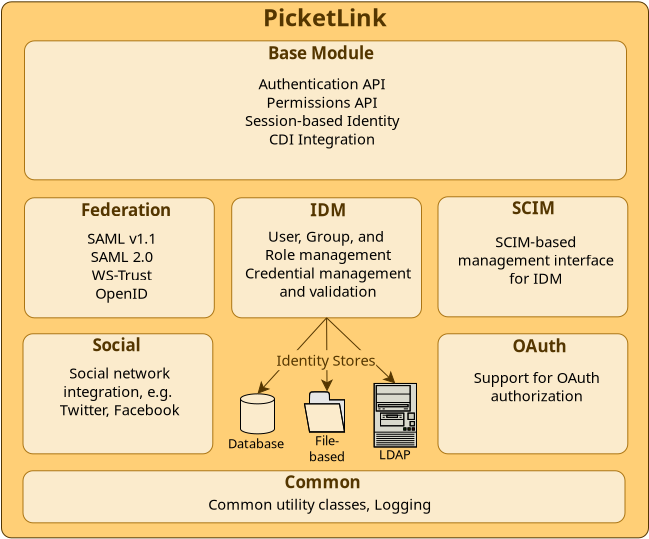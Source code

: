 <?xml version="1.0" encoding="UTF-8"?>
<dia:diagram xmlns:dia="http://www.lysator.liu.se/~alla/dia/">
  <dia:layer name="Background" visible="true" active="true">
    <dia:object type="Standard - Box" version="0" id="O0">
      <dia:attribute name="obj_pos">
        <dia:point val="8.4,1.6"/>
      </dia:attribute>
      <dia:attribute name="obj_bb">
        <dia:rectangle val="8.375,1.575;40.775,28.425"/>
      </dia:attribute>
      <dia:attribute name="elem_corner">
        <dia:point val="8.4,1.6"/>
      </dia:attribute>
      <dia:attribute name="elem_width">
        <dia:real val="32.35"/>
      </dia:attribute>
      <dia:attribute name="elem_height">
        <dia:real val="26.8"/>
      </dia:attribute>
      <dia:attribute name="border_width">
        <dia:real val="0.05"/>
      </dia:attribute>
      <dia:attribute name="border_color">
        <dia:color val="#543600"/>
      </dia:attribute>
      <dia:attribute name="inner_color">
        <dia:color val="#ffcf76"/>
      </dia:attribute>
      <dia:attribute name="show_background">
        <dia:boolean val="true"/>
      </dia:attribute>
      <dia:attribute name="corner_radius">
        <dia:real val="0.5"/>
      </dia:attribute>
    </dia:object>
    <dia:group>
      <dia:object type="Standard - Box" version="0" id="O1">
        <dia:attribute name="obj_pos">
          <dia:point val="9.55,3.55"/>
        </dia:attribute>
        <dia:attribute name="obj_bb">
          <dia:rectangle val="9.525,3.525;39.675,10.525"/>
        </dia:attribute>
        <dia:attribute name="elem_corner">
          <dia:point val="9.55,3.55"/>
        </dia:attribute>
        <dia:attribute name="elem_width">
          <dia:real val="30.1"/>
        </dia:attribute>
        <dia:attribute name="elem_height">
          <dia:real val="6.95"/>
        </dia:attribute>
        <dia:attribute name="border_width">
          <dia:real val="0.05"/>
        </dia:attribute>
        <dia:attribute name="border_color">
          <dia:color val="#ab7513"/>
        </dia:attribute>
        <dia:attribute name="inner_color">
          <dia:color val="#fbebcc"/>
        </dia:attribute>
        <dia:attribute name="show_background">
          <dia:boolean val="true"/>
        </dia:attribute>
        <dia:attribute name="corner_radius">
          <dia:real val="0.5"/>
        </dia:attribute>
      </dia:object>
      <dia:object type="Standard - Text" version="1" id="O2">
        <dia:attribute name="obj_pos">
          <dia:point val="24.425,4.475"/>
        </dia:attribute>
        <dia:attribute name="obj_bb">
          <dia:rectangle val="21.895,3.695;26.955,4.67"/>
        </dia:attribute>
        <dia:attribute name="text">
          <dia:composite type="text">
            <dia:attribute name="string">
              <dia:string>#Base Module#</dia:string>
            </dia:attribute>
            <dia:attribute name="font">
              <dia:font family="NanumGothic" style="80" name="Courier"/>
            </dia:attribute>
            <dia:attribute name="height">
              <dia:real val="1.058"/>
            </dia:attribute>
            <dia:attribute name="pos">
              <dia:point val="24.425,4.475"/>
            </dia:attribute>
            <dia:attribute name="color">
              <dia:color val="#543600"/>
            </dia:attribute>
            <dia:attribute name="alignment">
              <dia:enum val="1"/>
            </dia:attribute>
          </dia:composite>
        </dia:attribute>
        <dia:attribute name="valign">
          <dia:enum val="3"/>
        </dia:attribute>
      </dia:object>
    </dia:group>
    <dia:object type="Standard - Text" version="1" id="O3">
      <dia:attribute name="obj_pos">
        <dia:point val="24.575,2.825"/>
      </dia:attribute>
      <dia:attribute name="obj_bb">
        <dia:rectangle val="21.861,1.735;27.289,3.098"/>
      </dia:attribute>
      <dia:attribute name="text">
        <dia:composite type="text">
          <dia:attribute name="string">
            <dia:string>#PicketLink#</dia:string>
          </dia:attribute>
          <dia:attribute name="font">
            <dia:font family="NanumGothic" style="80" name="Courier"/>
          </dia:attribute>
          <dia:attribute name="height">
            <dia:real val="1.482"/>
          </dia:attribute>
          <dia:attribute name="pos">
            <dia:point val="24.575,2.825"/>
          </dia:attribute>
          <dia:attribute name="color">
            <dia:color val="#543600"/>
          </dia:attribute>
          <dia:attribute name="alignment">
            <dia:enum val="1"/>
          </dia:attribute>
        </dia:composite>
      </dia:attribute>
      <dia:attribute name="valign">
        <dia:enum val="3"/>
      </dia:attribute>
    </dia:object>
    <dia:object type="Standard - Text" version="1" id="O4">
      <dia:attribute name="obj_pos">
        <dia:point val="24.425,5.975"/>
      </dia:attribute>
      <dia:attribute name="obj_bb">
        <dia:rectangle val="20.681,5.3;28.169,8.897"/>
      </dia:attribute>
      <dia:attribute name="text">
        <dia:composite type="text">
          <dia:attribute name="string">
            <dia:string>#Authentication API
Permissions API
Session-based Identity
CDI Integration#</dia:string>
          </dia:attribute>
          <dia:attribute name="font">
            <dia:font family="NanumGothic" style="0" name="Courier"/>
          </dia:attribute>
          <dia:attribute name="height">
            <dia:real val="0.917"/>
          </dia:attribute>
          <dia:attribute name="pos">
            <dia:point val="24.425,5.975"/>
          </dia:attribute>
          <dia:attribute name="color">
            <dia:color val="#000000"/>
          </dia:attribute>
          <dia:attribute name="alignment">
            <dia:enum val="1"/>
          </dia:attribute>
        </dia:composite>
      </dia:attribute>
      <dia:attribute name="valign">
        <dia:enum val="3"/>
      </dia:attribute>
    </dia:object>
    <dia:group>
      <dia:object type="Standard - Box" version="0" id="O5">
        <dia:attribute name="obj_pos">
          <dia:point val="9.55,11.395"/>
        </dia:attribute>
        <dia:attribute name="obj_bb">
          <dia:rectangle val="9.525,11.37;19.065,17.425"/>
        </dia:attribute>
        <dia:attribute name="elem_corner">
          <dia:point val="9.55,11.395"/>
        </dia:attribute>
        <dia:attribute name="elem_width">
          <dia:real val="9.49"/>
        </dia:attribute>
        <dia:attribute name="elem_height">
          <dia:real val="6.005"/>
        </dia:attribute>
        <dia:attribute name="border_width">
          <dia:real val="0.05"/>
        </dia:attribute>
        <dia:attribute name="border_color">
          <dia:color val="#ab7513"/>
        </dia:attribute>
        <dia:attribute name="inner_color">
          <dia:color val="#fbebcc"/>
        </dia:attribute>
        <dia:attribute name="show_background">
          <dia:boolean val="true"/>
        </dia:attribute>
        <dia:attribute name="corner_radius">
          <dia:real val="0.5"/>
        </dia:attribute>
      </dia:object>
      <dia:object type="Standard - Text" version="1" id="O6">
        <dia:attribute name="obj_pos">
          <dia:point val="14.625,12.32"/>
        </dia:attribute>
        <dia:attribute name="obj_bb">
          <dia:rectangle val="12.539,11.54;16.711,12.515"/>
        </dia:attribute>
        <dia:attribute name="text">
          <dia:composite type="text">
            <dia:attribute name="string">
              <dia:string>#Federation#</dia:string>
            </dia:attribute>
            <dia:attribute name="font">
              <dia:font family="NanumGothic" style="80" name="Courier"/>
            </dia:attribute>
            <dia:attribute name="height">
              <dia:real val="1.058"/>
            </dia:attribute>
            <dia:attribute name="pos">
              <dia:point val="14.625,12.32"/>
            </dia:attribute>
            <dia:attribute name="color">
              <dia:color val="#543600"/>
            </dia:attribute>
            <dia:attribute name="alignment">
              <dia:enum val="1"/>
            </dia:attribute>
          </dia:composite>
        </dia:attribute>
        <dia:attribute name="valign">
          <dia:enum val="3"/>
        </dia:attribute>
      </dia:object>
    </dia:group>
    <dia:group>
      <dia:object type="Standard - Box" version="0" id="O7">
        <dia:attribute name="obj_pos">
          <dia:point val="19.91,11.395"/>
        </dia:attribute>
        <dia:attribute name="obj_bb">
          <dia:rectangle val="19.885,11.37;29.425,17.425"/>
        </dia:attribute>
        <dia:attribute name="elem_corner">
          <dia:point val="19.91,11.395"/>
        </dia:attribute>
        <dia:attribute name="elem_width">
          <dia:real val="9.49"/>
        </dia:attribute>
        <dia:attribute name="elem_height">
          <dia:real val="6.005"/>
        </dia:attribute>
        <dia:attribute name="border_width">
          <dia:real val="0.05"/>
        </dia:attribute>
        <dia:attribute name="border_color">
          <dia:color val="#ab7513"/>
        </dia:attribute>
        <dia:attribute name="inner_color">
          <dia:color val="#fbebcc"/>
        </dia:attribute>
        <dia:attribute name="show_background">
          <dia:boolean val="true"/>
        </dia:attribute>
        <dia:attribute name="corner_radius">
          <dia:real val="0.5"/>
        </dia:attribute>
      </dia:object>
      <dia:object type="Standard - Text" version="1" id="O8">
        <dia:attribute name="obj_pos">
          <dia:point val="24.735,12.32"/>
        </dia:attribute>
        <dia:attribute name="obj_bb">
          <dia:rectangle val="23.915,11.54;25.555,12.515"/>
        </dia:attribute>
        <dia:attribute name="text">
          <dia:composite type="text">
            <dia:attribute name="string">
              <dia:string>#IDM#</dia:string>
            </dia:attribute>
            <dia:attribute name="font">
              <dia:font family="NanumGothic" style="80" name="Courier"/>
            </dia:attribute>
            <dia:attribute name="height">
              <dia:real val="1.058"/>
            </dia:attribute>
            <dia:attribute name="pos">
              <dia:point val="24.735,12.32"/>
            </dia:attribute>
            <dia:attribute name="color">
              <dia:color val="#543600"/>
            </dia:attribute>
            <dia:attribute name="alignment">
              <dia:enum val="1"/>
            </dia:attribute>
          </dia:composite>
        </dia:attribute>
        <dia:attribute name="valign">
          <dia:enum val="3"/>
        </dia:attribute>
      </dia:object>
    </dia:group>
    <dia:group>
      <dia:object type="Standard - Box" version="0" id="O9">
        <dia:attribute name="obj_pos">
          <dia:point val="9.475,18.195"/>
        </dia:attribute>
        <dia:attribute name="obj_bb">
          <dia:rectangle val="9.45,18.17;18.99,24.225"/>
        </dia:attribute>
        <dia:attribute name="elem_corner">
          <dia:point val="9.475,18.195"/>
        </dia:attribute>
        <dia:attribute name="elem_width">
          <dia:real val="9.49"/>
        </dia:attribute>
        <dia:attribute name="elem_height">
          <dia:real val="6.005"/>
        </dia:attribute>
        <dia:attribute name="border_width">
          <dia:real val="0.05"/>
        </dia:attribute>
        <dia:attribute name="border_color">
          <dia:color val="#ab7513"/>
        </dia:attribute>
        <dia:attribute name="inner_color">
          <dia:color val="#fbebcc"/>
        </dia:attribute>
        <dia:attribute name="show_background">
          <dia:boolean val="true"/>
        </dia:attribute>
        <dia:attribute name="corner_radius">
          <dia:real val="0.5"/>
        </dia:attribute>
      </dia:object>
      <dia:object type="Standard - Text" version="1" id="O10">
        <dia:attribute name="obj_pos">
          <dia:point val="14.15,19.07"/>
        </dia:attribute>
        <dia:attribute name="obj_bb">
          <dia:rectangle val="13.021,18.29;15.279,19.265"/>
        </dia:attribute>
        <dia:attribute name="text">
          <dia:composite type="text">
            <dia:attribute name="string">
              <dia:string>#Social#</dia:string>
            </dia:attribute>
            <dia:attribute name="font">
              <dia:font family="NanumGothic" style="80" name="Courier"/>
            </dia:attribute>
            <dia:attribute name="height">
              <dia:real val="1.058"/>
            </dia:attribute>
            <dia:attribute name="pos">
              <dia:point val="14.15,19.07"/>
            </dia:attribute>
            <dia:attribute name="color">
              <dia:color val="#543600"/>
            </dia:attribute>
            <dia:attribute name="alignment">
              <dia:enum val="1"/>
            </dia:attribute>
          </dia:composite>
        </dia:attribute>
        <dia:attribute name="valign">
          <dia:enum val="3"/>
        </dia:attribute>
      </dia:object>
    </dia:group>
    <dia:group>
      <dia:object type="Network - Storage" version="1" id="O11">
        <dia:attribute name="obj_pos">
          <dia:point val="20.35,21.2"/>
        </dia:attribute>
        <dia:attribute name="obj_bb">
          <dia:rectangle val="20.325,21.175;22.075,24.05"/>
        </dia:attribute>
        <dia:attribute name="meta">
          <dia:composite type="dict"/>
        </dia:attribute>
        <dia:attribute name="elem_corner">
          <dia:point val="20.35,21.2"/>
        </dia:attribute>
        <dia:attribute name="elem_width">
          <dia:real val="1.7"/>
        </dia:attribute>
        <dia:attribute name="elem_height">
          <dia:real val="2.0"/>
        </dia:attribute>
        <dia:attribute name="line_width">
          <dia:real val="0.05"/>
        </dia:attribute>
        <dia:attribute name="line_colour">
          <dia:color val="#000000"/>
        </dia:attribute>
        <dia:attribute name="fill_colour">
          <dia:color val="#fbebcc"/>
        </dia:attribute>
        <dia:attribute name="show_background">
          <dia:boolean val="true"/>
        </dia:attribute>
        <dia:attribute name="line_style">
          <dia:enum val="0"/>
          <dia:real val="1"/>
        </dia:attribute>
        <dia:attribute name="padding">
          <dia:real val="0.1"/>
        </dia:attribute>
        <dia:attribute name="text">
          <dia:composite type="text">
            <dia:attribute name="string">
              <dia:string>##</dia:string>
            </dia:attribute>
            <dia:attribute name="font">
              <dia:font family="sans" style="0" name="Helvetica"/>
            </dia:attribute>
            <dia:attribute name="height">
              <dia:real val="0.8"/>
            </dia:attribute>
            <dia:attribute name="pos">
              <dia:point val="21.2,23.8"/>
            </dia:attribute>
            <dia:attribute name="color">
              <dia:color val="#000000"/>
            </dia:attribute>
            <dia:attribute name="alignment">
              <dia:enum val="1"/>
            </dia:attribute>
          </dia:composite>
        </dia:attribute>
        <dia:attribute name="flip_horizontal">
          <dia:boolean val="false"/>
        </dia:attribute>
        <dia:attribute name="flip_vertical">
          <dia:boolean val="false"/>
        </dia:attribute>
        <dia:attribute name="subscale">
          <dia:real val="1"/>
        </dia:attribute>
      </dia:object>
      <dia:object type="Standard - Text" version="1" id="O12">
        <dia:attribute name="obj_pos">
          <dia:point val="19.725,23.925"/>
        </dia:attribute>
        <dia:attribute name="obj_bb">
          <dia:rectangle val="19.725,23.33;22.78,24.075"/>
        </dia:attribute>
        <dia:attribute name="text">
          <dia:composite type="text">
            <dia:attribute name="string">
              <dia:string>#Database#</dia:string>
            </dia:attribute>
            <dia:attribute name="font">
              <dia:font family="sans" style="0" name="Helvetica"/>
            </dia:attribute>
            <dia:attribute name="height">
              <dia:real val="0.8"/>
            </dia:attribute>
            <dia:attribute name="pos">
              <dia:point val="19.725,23.925"/>
            </dia:attribute>
            <dia:attribute name="color">
              <dia:color val="#000000"/>
            </dia:attribute>
            <dia:attribute name="alignment">
              <dia:enum val="0"/>
            </dia:attribute>
          </dia:composite>
        </dia:attribute>
        <dia:attribute name="valign">
          <dia:enum val="3"/>
        </dia:attribute>
      </dia:object>
    </dia:group>
    <dia:group>
      <dia:object type="Filesystem - Folder" version="1" id="O13">
        <dia:attribute name="obj_pos">
          <dia:point val="23.55,21.1"/>
        </dia:attribute>
        <dia:attribute name="obj_bb">
          <dia:rectangle val="23.52,21.075;25.58,23.125"/>
        </dia:attribute>
        <dia:attribute name="meta">
          <dia:composite type="dict"/>
        </dia:attribute>
        <dia:attribute name="elem_corner">
          <dia:point val="23.55,21.1"/>
        </dia:attribute>
        <dia:attribute name="elem_width">
          <dia:real val="2"/>
        </dia:attribute>
        <dia:attribute name="elem_height">
          <dia:real val="2"/>
        </dia:attribute>
        <dia:attribute name="line_width">
          <dia:real val="0.05"/>
        </dia:attribute>
        <dia:attribute name="line_colour">
          <dia:color val="#000000"/>
        </dia:attribute>
        <dia:attribute name="fill_colour">
          <dia:color val="#fbebcc"/>
        </dia:attribute>
        <dia:attribute name="show_background">
          <dia:boolean val="true"/>
        </dia:attribute>
        <dia:attribute name="line_style">
          <dia:enum val="0"/>
          <dia:real val="1"/>
        </dia:attribute>
        <dia:attribute name="padding">
          <dia:real val="0.1"/>
        </dia:attribute>
        <dia:attribute name="text">
          <dia:composite type="text">
            <dia:attribute name="string">
              <dia:string>##</dia:string>
            </dia:attribute>
            <dia:attribute name="font">
              <dia:font family="sans" style="0" name="Helvetica"/>
            </dia:attribute>
            <dia:attribute name="height">
              <dia:real val="0.8"/>
            </dia:attribute>
            <dia:attribute name="pos">
              <dia:point val="24.55,22.4"/>
            </dia:attribute>
            <dia:attribute name="color">
              <dia:color val="#000000"/>
            </dia:attribute>
            <dia:attribute name="alignment">
              <dia:enum val="1"/>
            </dia:attribute>
          </dia:composite>
        </dia:attribute>
        <dia:attribute name="flip_horizontal">
          <dia:boolean val="false"/>
        </dia:attribute>
        <dia:attribute name="flip_vertical">
          <dia:boolean val="false"/>
        </dia:attribute>
        <dia:attribute name="subscale">
          <dia:real val="1"/>
        </dia:attribute>
      </dia:object>
      <dia:object type="Standard - Text" version="1" id="O14">
        <dia:attribute name="obj_pos">
          <dia:point val="24.675,23.775"/>
        </dia:attribute>
        <dia:attribute name="obj_bb">
          <dia:rectangle val="23.707,23.18;25.642,24.725"/>
        </dia:attribute>
        <dia:attribute name="text">
          <dia:composite type="text">
            <dia:attribute name="string">
              <dia:string>#File-
based#</dia:string>
            </dia:attribute>
            <dia:attribute name="font">
              <dia:font family="sans" style="0" name="Helvetica"/>
            </dia:attribute>
            <dia:attribute name="height">
              <dia:real val="0.8"/>
            </dia:attribute>
            <dia:attribute name="pos">
              <dia:point val="24.675,23.775"/>
            </dia:attribute>
            <dia:attribute name="color">
              <dia:color val="#000000"/>
            </dia:attribute>
            <dia:attribute name="alignment">
              <dia:enum val="1"/>
            </dia:attribute>
          </dia:composite>
        </dia:attribute>
        <dia:attribute name="valign">
          <dia:enum val="3"/>
        </dia:attribute>
      </dia:object>
    </dia:group>
    <dia:group>
      <dia:object type="Network - A Minitower PC" version="1" id="O15">
        <dia:attribute name="obj_pos">
          <dia:point val="27.033,20.681"/>
        </dia:attribute>
        <dia:attribute name="obj_bb">
          <dia:rectangle val="27.008,20.656;29.175,23.881"/>
        </dia:attribute>
        <dia:attribute name="meta">
          <dia:composite type="dict"/>
        </dia:attribute>
        <dia:attribute name="elem_corner">
          <dia:point val="27.033,20.681"/>
        </dia:attribute>
        <dia:attribute name="elem_width">
          <dia:real val="2.117"/>
        </dia:attribute>
        <dia:attribute name="elem_height">
          <dia:real val="3.175"/>
        </dia:attribute>
        <dia:attribute name="line_width">
          <dia:real val="0.05"/>
        </dia:attribute>
        <dia:attribute name="line_colour">
          <dia:color val="#000000"/>
        </dia:attribute>
        <dia:attribute name="fill_colour">
          <dia:color val="#fbebcc"/>
        </dia:attribute>
        <dia:attribute name="show_background">
          <dia:boolean val="true"/>
        </dia:attribute>
        <dia:attribute name="line_style">
          <dia:enum val="0"/>
          <dia:real val="1"/>
        </dia:attribute>
        <dia:attribute name="flip_horizontal">
          <dia:boolean val="false"/>
        </dia:attribute>
        <dia:attribute name="flip_vertical">
          <dia:boolean val="false"/>
        </dia:attribute>
        <dia:attribute name="subscale">
          <dia:real val="1"/>
        </dia:attribute>
      </dia:object>
      <dia:object type="Standard - Text" version="1" id="O16">
        <dia:attribute name="obj_pos">
          <dia:point val="27.275,24.475"/>
        </dia:attribute>
        <dia:attribute name="obj_bb">
          <dia:rectangle val="27.275,23.88;28.938,24.625"/>
        </dia:attribute>
        <dia:attribute name="text">
          <dia:composite type="text">
            <dia:attribute name="string">
              <dia:string>#LDAP#</dia:string>
            </dia:attribute>
            <dia:attribute name="font">
              <dia:font family="sans" style="0" name="Helvetica"/>
            </dia:attribute>
            <dia:attribute name="height">
              <dia:real val="0.8"/>
            </dia:attribute>
            <dia:attribute name="pos">
              <dia:point val="27.275,24.475"/>
            </dia:attribute>
            <dia:attribute name="color">
              <dia:color val="#000000"/>
            </dia:attribute>
            <dia:attribute name="alignment">
              <dia:enum val="0"/>
            </dia:attribute>
          </dia:composite>
        </dia:attribute>
        <dia:attribute name="valign">
          <dia:enum val="3"/>
        </dia:attribute>
      </dia:object>
    </dia:group>
    <dia:object type="Standard - Text" version="1" id="O17">
      <dia:attribute name="obj_pos">
        <dia:point val="24.729,13.595"/>
      </dia:attribute>
      <dia:attribute name="obj_bb">
        <dia:rectangle val="20.62,12.92;28.838,16.517"/>
      </dia:attribute>
      <dia:attribute name="text">
        <dia:composite type="text">
          <dia:attribute name="string">
            <dia:string>#User, Group, and 
Role management
Credential management
and validation#</dia:string>
          </dia:attribute>
          <dia:attribute name="font">
            <dia:font family="NanumGothic" style="0" name="Courier"/>
          </dia:attribute>
          <dia:attribute name="height">
            <dia:real val="0.917"/>
          </dia:attribute>
          <dia:attribute name="pos">
            <dia:point val="24.729,13.595"/>
          </dia:attribute>
          <dia:attribute name="color">
            <dia:color val="#000000"/>
          </dia:attribute>
          <dia:attribute name="alignment">
            <dia:enum val="1"/>
          </dia:attribute>
        </dia:composite>
      </dia:attribute>
      <dia:attribute name="valign">
        <dia:enum val="3"/>
      </dia:attribute>
    </dia:object>
    <dia:object type="Standard - Line" version="0" id="O18">
      <dia:attribute name="obj_pos">
        <dia:point val="24.655,17.4"/>
      </dia:attribute>
      <dia:attribute name="obj_bb">
        <dia:rectangle val="21.162,17.365;24.69,21.241"/>
      </dia:attribute>
      <dia:attribute name="conn_endpoints">
        <dia:point val="24.655,17.4"/>
        <dia:point val="21.2,21.2"/>
      </dia:attribute>
      <dia:attribute name="numcp">
        <dia:int val="1"/>
      </dia:attribute>
      <dia:attribute name="line_color">
        <dia:color val="#543600"/>
      </dia:attribute>
      <dia:attribute name="line_width">
        <dia:real val="0.05"/>
      </dia:attribute>
      <dia:attribute name="end_arrow">
        <dia:enum val="22"/>
      </dia:attribute>
      <dia:attribute name="end_arrow_length">
        <dia:real val="0.5"/>
      </dia:attribute>
      <dia:attribute name="end_arrow_width">
        <dia:real val="0.5"/>
      </dia:attribute>
      <dia:connections>
        <dia:connection handle="0" to="O7" connection="6"/>
        <dia:connection handle="1" to="O11" connection="0"/>
      </dia:connections>
    </dia:object>
    <dia:object type="Standard - Line" version="0" id="O19">
      <dia:attribute name="obj_pos">
        <dia:point val="24.655,17.4"/>
      </dia:attribute>
      <dia:attribute name="obj_bb">
        <dia:rectangle val="24.367,17.375;24.979,21.135"/>
      </dia:attribute>
      <dia:attribute name="conn_endpoints">
        <dia:point val="24.655,17.4"/>
        <dia:point val="24.677,21.079"/>
      </dia:attribute>
      <dia:attribute name="numcp">
        <dia:int val="1"/>
      </dia:attribute>
      <dia:attribute name="line_color">
        <dia:color val="#543600"/>
      </dia:attribute>
      <dia:attribute name="line_width">
        <dia:real val="0.05"/>
      </dia:attribute>
      <dia:attribute name="end_arrow">
        <dia:enum val="22"/>
      </dia:attribute>
      <dia:attribute name="end_arrow_length">
        <dia:real val="0.5"/>
      </dia:attribute>
      <dia:attribute name="end_arrow_width">
        <dia:real val="0.5"/>
      </dia:attribute>
      <dia:connections>
        <dia:connection handle="0" to="O7" connection="6"/>
        <dia:connection handle="1" to="O13" connection="13"/>
      </dia:connections>
    </dia:object>
    <dia:object type="Standard - Line" version="0" id="O20">
      <dia:attribute name="obj_pos">
        <dia:point val="24.655,17.4"/>
      </dia:attribute>
      <dia:attribute name="obj_bb">
        <dia:rectangle val="24.62,17.365;28.132,20.72"/>
      </dia:attribute>
      <dia:attribute name="conn_endpoints">
        <dia:point val="24.655,17.4"/>
        <dia:point val="28.092,20.681"/>
      </dia:attribute>
      <dia:attribute name="numcp">
        <dia:int val="1"/>
      </dia:attribute>
      <dia:attribute name="line_color">
        <dia:color val="#543600"/>
      </dia:attribute>
      <dia:attribute name="line_width">
        <dia:real val="0.05"/>
      </dia:attribute>
      <dia:attribute name="end_arrow">
        <dia:enum val="22"/>
      </dia:attribute>
      <dia:attribute name="end_arrow_length">
        <dia:real val="0.5"/>
      </dia:attribute>
      <dia:attribute name="end_arrow_width">
        <dia:real val="0.5"/>
      </dia:attribute>
      <dia:connections>
        <dia:connection handle="0" to="O7" connection="6"/>
        <dia:connection handle="1" to="O15" connection="6"/>
      </dia:connections>
    </dia:object>
    <dia:group>
      <dia:object type="Standard - Box" version="0" id="O21">
        <dia:attribute name="obj_pos">
          <dia:point val="30.225,11.345"/>
        </dia:attribute>
        <dia:attribute name="obj_bb">
          <dia:rectangle val="30.2,11.32;39.74,17.375"/>
        </dia:attribute>
        <dia:attribute name="elem_corner">
          <dia:point val="30.225,11.345"/>
        </dia:attribute>
        <dia:attribute name="elem_width">
          <dia:real val="9.49"/>
        </dia:attribute>
        <dia:attribute name="elem_height">
          <dia:real val="6.005"/>
        </dia:attribute>
        <dia:attribute name="border_width">
          <dia:real val="0.05"/>
        </dia:attribute>
        <dia:attribute name="border_color">
          <dia:color val="#ab7513"/>
        </dia:attribute>
        <dia:attribute name="inner_color">
          <dia:color val="#fbebcc"/>
        </dia:attribute>
        <dia:attribute name="show_background">
          <dia:boolean val="true"/>
        </dia:attribute>
        <dia:attribute name="corner_radius">
          <dia:real val="0.5"/>
        </dia:attribute>
      </dia:object>
      <dia:object type="Standard - Text" version="1" id="O22">
        <dia:attribute name="obj_pos">
          <dia:point val="35,12.22"/>
        </dia:attribute>
        <dia:attribute name="obj_bb">
          <dia:rectangle val="33.971,11.44;36.029,12.415"/>
        </dia:attribute>
        <dia:attribute name="text">
          <dia:composite type="text">
            <dia:attribute name="string">
              <dia:string>#SCIM#</dia:string>
            </dia:attribute>
            <dia:attribute name="font">
              <dia:font family="NanumGothic" style="80" name="Courier"/>
            </dia:attribute>
            <dia:attribute name="height">
              <dia:real val="1.058"/>
            </dia:attribute>
            <dia:attribute name="pos">
              <dia:point val="35,12.22"/>
            </dia:attribute>
            <dia:attribute name="color">
              <dia:color val="#543600"/>
            </dia:attribute>
            <dia:attribute name="alignment">
              <dia:enum val="1"/>
            </dia:attribute>
          </dia:composite>
        </dia:attribute>
        <dia:attribute name="valign">
          <dia:enum val="3"/>
        </dia:attribute>
      </dia:object>
    </dia:group>
    <dia:group>
      <dia:object type="Standard - Box" version="0" id="O23">
        <dia:attribute name="obj_pos">
          <dia:point val="30.225,18.195"/>
        </dia:attribute>
        <dia:attribute name="obj_bb">
          <dia:rectangle val="30.2,18.17;39.74,24.225"/>
        </dia:attribute>
        <dia:attribute name="elem_corner">
          <dia:point val="30.225,18.195"/>
        </dia:attribute>
        <dia:attribute name="elem_width">
          <dia:real val="9.49"/>
        </dia:attribute>
        <dia:attribute name="elem_height">
          <dia:real val="6.005"/>
        </dia:attribute>
        <dia:attribute name="border_width">
          <dia:real val="0.05"/>
        </dia:attribute>
        <dia:attribute name="border_color">
          <dia:color val="#ab7513"/>
        </dia:attribute>
        <dia:attribute name="inner_color">
          <dia:color val="#fbebcc"/>
        </dia:attribute>
        <dia:attribute name="show_background">
          <dia:boolean val="true"/>
        </dia:attribute>
        <dia:attribute name="corner_radius">
          <dia:real val="0.5"/>
        </dia:attribute>
      </dia:object>
      <dia:object type="Standard - Text" version="1" id="O24">
        <dia:attribute name="obj_pos">
          <dia:point val="35.3,19.12"/>
        </dia:attribute>
        <dia:attribute name="obj_bb">
          <dia:rectangle val="33.992,18.34;36.608,19.315"/>
        </dia:attribute>
        <dia:attribute name="text">
          <dia:composite type="text">
            <dia:attribute name="string">
              <dia:string>#OAuth#</dia:string>
            </dia:attribute>
            <dia:attribute name="font">
              <dia:font family="NanumGothic" style="80" name="Courier"/>
            </dia:attribute>
            <dia:attribute name="height">
              <dia:real val="1.058"/>
            </dia:attribute>
            <dia:attribute name="pos">
              <dia:point val="35.3,19.12"/>
            </dia:attribute>
            <dia:attribute name="color">
              <dia:color val="#543600"/>
            </dia:attribute>
            <dia:attribute name="alignment">
              <dia:enum val="1"/>
            </dia:attribute>
          </dia:composite>
        </dia:attribute>
        <dia:attribute name="valign">
          <dia:enum val="3"/>
        </dia:attribute>
      </dia:object>
    </dia:group>
    <dia:object type="Standard - Text" version="1" id="O25">
      <dia:attribute name="obj_pos">
        <dia:point val="14.409,13.695"/>
      </dia:attribute>
      <dia:attribute name="obj_bb">
        <dia:rectangle val="12.571,13.02;16.246,16.617"/>
      </dia:attribute>
      <dia:attribute name="text">
        <dia:composite type="text">
          <dia:attribute name="string">
            <dia:string>#SAML v1.1
SAML 2.0
WS-Trust
OpenID#</dia:string>
          </dia:attribute>
          <dia:attribute name="font">
            <dia:font family="NanumGothic" style="0" name="Courier"/>
          </dia:attribute>
          <dia:attribute name="height">
            <dia:real val="0.917"/>
          </dia:attribute>
          <dia:attribute name="pos">
            <dia:point val="14.409,13.695"/>
          </dia:attribute>
          <dia:attribute name="color">
            <dia:color val="#000000"/>
          </dia:attribute>
          <dia:attribute name="alignment">
            <dia:enum val="1"/>
          </dia:attribute>
        </dia:composite>
      </dia:attribute>
      <dia:attribute name="valign">
        <dia:enum val="3"/>
      </dia:attribute>
    </dia:object>
    <dia:object type="Standard - Text" version="1" id="O26">
      <dia:attribute name="obj_pos">
        <dia:point val="35.109,13.865"/>
      </dia:attribute>
      <dia:attribute name="obj_bb">
        <dia:rectangle val="31.248,13.19;38.97,15.869"/>
      </dia:attribute>
      <dia:attribute name="text">
        <dia:composite type="text">
          <dia:attribute name="string">
            <dia:string>#SCIM-based
management interface
for IDM#</dia:string>
          </dia:attribute>
          <dia:attribute name="font">
            <dia:font family="NanumGothic" style="0" name="Courier"/>
          </dia:attribute>
          <dia:attribute name="height">
            <dia:real val="0.917"/>
          </dia:attribute>
          <dia:attribute name="pos">
            <dia:point val="35.109,13.865"/>
          </dia:attribute>
          <dia:attribute name="color">
            <dia:color val="#000000"/>
          </dia:attribute>
          <dia:attribute name="alignment">
            <dia:enum val="1"/>
          </dia:attribute>
        </dia:composite>
      </dia:attribute>
      <dia:attribute name="valign">
        <dia:enum val="3"/>
      </dia:attribute>
    </dia:object>
    <dia:object type="Standard - Text" version="1" id="O27">
      <dia:attribute name="obj_pos">
        <dia:point val="14.309,20.435"/>
      </dia:attribute>
      <dia:attribute name="obj_bb">
        <dia:rectangle val="11.307,19.76;17.31,22.439"/>
      </dia:attribute>
      <dia:attribute name="text">
        <dia:composite type="text">
          <dia:attribute name="string">
            <dia:string>#Social network
integration, e.g. 
Twitter, Facebook#</dia:string>
          </dia:attribute>
          <dia:attribute name="font">
            <dia:font family="NanumGothic" style="0" name="Courier"/>
          </dia:attribute>
          <dia:attribute name="height">
            <dia:real val="0.917"/>
          </dia:attribute>
          <dia:attribute name="pos">
            <dia:point val="14.309,20.435"/>
          </dia:attribute>
          <dia:attribute name="color">
            <dia:color val="#000000"/>
          </dia:attribute>
          <dia:attribute name="alignment">
            <dia:enum val="1"/>
          </dia:attribute>
        </dia:composite>
      </dia:attribute>
      <dia:attribute name="valign">
        <dia:enum val="3"/>
      </dia:attribute>
    </dia:object>
    <dia:object type="Standard - Text" version="1" id="O28">
      <dia:attribute name="obj_pos">
        <dia:point val="35.159,20.655"/>
      </dia:attribute>
      <dia:attribute name="obj_bb">
        <dia:rectangle val="31.971,19.98;38.346,21.742"/>
      </dia:attribute>
      <dia:attribute name="text">
        <dia:composite type="text">
          <dia:attribute name="string">
            <dia:string>#Support for OAuth
authorization#</dia:string>
          </dia:attribute>
          <dia:attribute name="font">
            <dia:font family="NanumGothic" style="0" name="Courier"/>
          </dia:attribute>
          <dia:attribute name="height">
            <dia:real val="0.917"/>
          </dia:attribute>
          <dia:attribute name="pos">
            <dia:point val="35.159,20.655"/>
          </dia:attribute>
          <dia:attribute name="color">
            <dia:color val="#000000"/>
          </dia:attribute>
          <dia:attribute name="alignment">
            <dia:enum val="1"/>
          </dia:attribute>
        </dia:composite>
      </dia:attribute>
      <dia:attribute name="valign">
        <dia:enum val="3"/>
      </dia:attribute>
    </dia:object>
    <dia:group>
      <dia:object type="Standard - Box" version="0" id="O29">
        <dia:attribute name="obj_pos">
          <dia:point val="9.475,25.045"/>
        </dia:attribute>
        <dia:attribute name="obj_bb">
          <dia:rectangle val="9.45,25.02;39.6,27.675"/>
        </dia:attribute>
        <dia:attribute name="elem_corner">
          <dia:point val="9.475,25.045"/>
        </dia:attribute>
        <dia:attribute name="elem_width">
          <dia:real val="30.1"/>
        </dia:attribute>
        <dia:attribute name="elem_height">
          <dia:real val="2.605"/>
        </dia:attribute>
        <dia:attribute name="border_width">
          <dia:real val="0.05"/>
        </dia:attribute>
        <dia:attribute name="border_color">
          <dia:color val="#ab7513"/>
        </dia:attribute>
        <dia:attribute name="inner_color">
          <dia:color val="#fbebcc"/>
        </dia:attribute>
        <dia:attribute name="show_background">
          <dia:boolean val="true"/>
        </dia:attribute>
        <dia:attribute name="corner_radius">
          <dia:real val="0.5"/>
        </dia:attribute>
      </dia:object>
      <dia:object type="Standard - Text" version="1" id="O30">
        <dia:attribute name="obj_pos">
          <dia:point val="24.45,25.92"/>
        </dia:attribute>
        <dia:attribute name="obj_bb">
          <dia:rectangle val="22.626,25.14;26.274,26.115"/>
        </dia:attribute>
        <dia:attribute name="text">
          <dia:composite type="text">
            <dia:attribute name="string">
              <dia:string>#Common#</dia:string>
            </dia:attribute>
            <dia:attribute name="font">
              <dia:font family="NanumGothic" style="80" name="Courier"/>
            </dia:attribute>
            <dia:attribute name="height">
              <dia:real val="1.058"/>
            </dia:attribute>
            <dia:attribute name="pos">
              <dia:point val="24.45,25.92"/>
            </dia:attribute>
            <dia:attribute name="color">
              <dia:color val="#543600"/>
            </dia:attribute>
            <dia:attribute name="alignment">
              <dia:enum val="1"/>
            </dia:attribute>
          </dia:composite>
        </dia:attribute>
        <dia:attribute name="valign">
          <dia:enum val="3"/>
        </dia:attribute>
      </dia:object>
    </dia:group>
    <dia:object type="Standard - Text" version="1" id="O31">
      <dia:attribute name="obj_pos">
        <dia:point val="24.309,26.995"/>
      </dia:attribute>
      <dia:attribute name="obj_bb">
        <dia:rectangle val="18.867,26.32;29.75,27.165"/>
      </dia:attribute>
      <dia:attribute name="text">
        <dia:composite type="text">
          <dia:attribute name="string">
            <dia:string>#Common utility classes, Logging#</dia:string>
          </dia:attribute>
          <dia:attribute name="font">
            <dia:font family="NanumGothic" style="0" name="Courier"/>
          </dia:attribute>
          <dia:attribute name="height">
            <dia:real val="0.917"/>
          </dia:attribute>
          <dia:attribute name="pos">
            <dia:point val="24.309,26.995"/>
          </dia:attribute>
          <dia:attribute name="color">
            <dia:color val="#000000"/>
          </dia:attribute>
          <dia:attribute name="alignment">
            <dia:enum val="1"/>
          </dia:attribute>
        </dia:composite>
      </dia:attribute>
      <dia:attribute name="valign">
        <dia:enum val="3"/>
      </dia:attribute>
    </dia:object>
    <dia:object type="Standard - Text" version="1" id="O32">
      <dia:attribute name="obj_pos">
        <dia:point val="24.625,19.8"/>
      </dia:attribute>
      <dia:attribute name="obj_bb">
        <dia:rectangle val="22.216,19.125;27.034,19.97"/>
      </dia:attribute>
      <dia:attribute name="text">
        <dia:composite type="text">
          <dia:attribute name="string">
            <dia:string>#Identity Stores#</dia:string>
          </dia:attribute>
          <dia:attribute name="font">
            <dia:font family="NanumGothic" style="0" name="Courier"/>
          </dia:attribute>
          <dia:attribute name="height">
            <dia:real val="0.917"/>
          </dia:attribute>
          <dia:attribute name="pos">
            <dia:point val="24.625,19.8"/>
          </dia:attribute>
          <dia:attribute name="color">
            <dia:color val="#543600"/>
          </dia:attribute>
          <dia:attribute name="alignment">
            <dia:enum val="1"/>
          </dia:attribute>
        </dia:composite>
      </dia:attribute>
      <dia:attribute name="valign">
        <dia:enum val="3"/>
      </dia:attribute>
      <dia:attribute name="fill_color">
        <dia:color val="#ffcf76"/>
      </dia:attribute>
      <dia:attribute name="show_background">
        <dia:boolean val="true"/>
      </dia:attribute>
    </dia:object>
  </dia:layer>
</dia:diagram>
